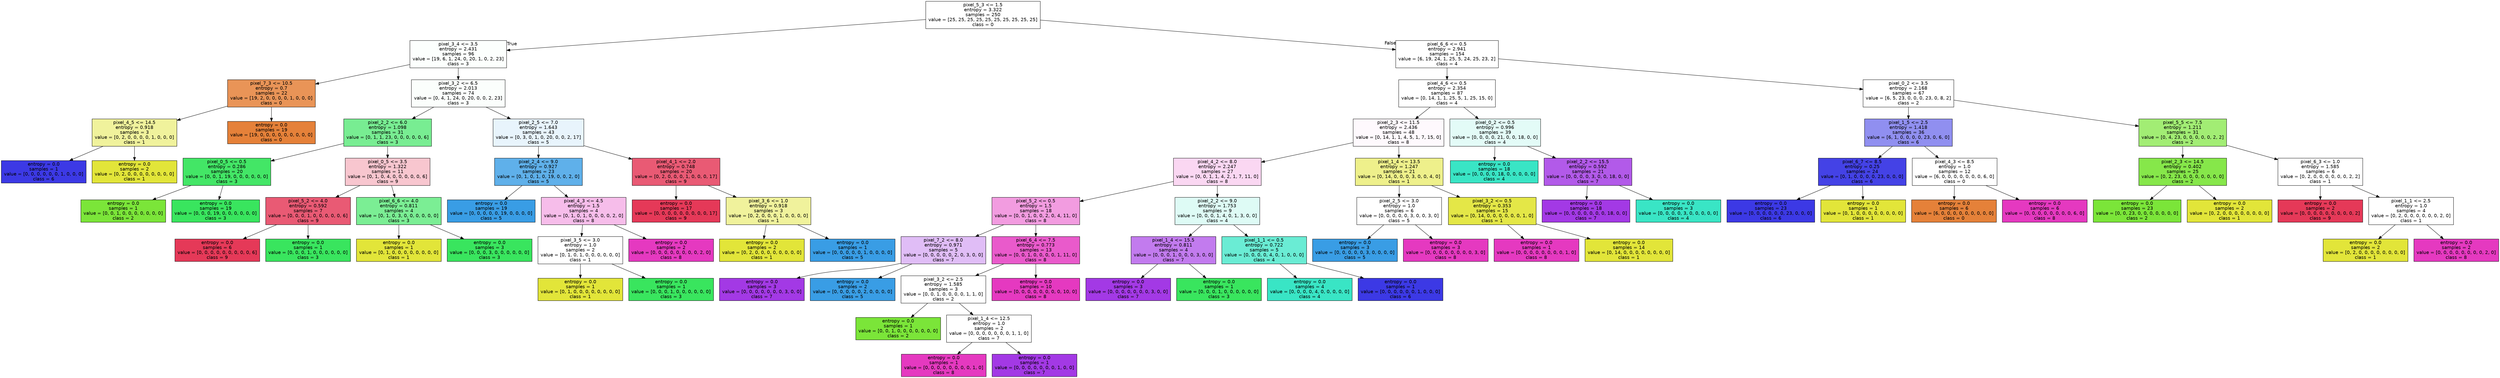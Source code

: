 digraph Tree {
node [shape=box, style="filled", color="black", fontname="helvetica"] ;
edge [fontname="helvetica"] ;
0 [label="pixel_5_3 <= 1.5\nentropy = 3.322\nsamples = 250\nvalue = [25, 25, 25, 25, 25, 25, 25, 25, 25, 25]\nclass = 0", fillcolor="#ffffff"] ;
1 [label="pixel_3_4 <= 3.5\nentropy = 2.431\nsamples = 96\nvalue = [19, 6, 1, 24, 0, 20, 1, 0, 2, 23]\nclass = 3", fillcolor="#fcfffd"] ;
0 -> 1 [labeldistance=2.5, labelangle=45, headlabel="True"] ;
2 [label="pixel_7_3 <= 10.5\nentropy = 0.7\nsamples = 22\nvalue = [19, 2, 0, 0, 0, 0, 1, 0, 0, 0]\nclass = 0", fillcolor="#e99457"] ;
1 -> 2 ;
3 [label="pixel_4_5 <= 14.5\nentropy = 0.918\nsamples = 3\nvalue = [0, 2, 0, 0, 0, 0, 1, 0, 0, 0]\nclass = 1", fillcolor="#f0f29c"] ;
2 -> 3 ;
4 [label="entropy = 0.0\nsamples = 1\nvalue = [0, 0, 0, 0, 0, 0, 1, 0, 0, 0]\nclass = 6", fillcolor="#3c39e5"] ;
3 -> 4 ;
5 [label="entropy = 0.0\nsamples = 2\nvalue = [0, 2, 0, 0, 0, 0, 0, 0, 0, 0]\nclass = 1", fillcolor="#e2e539"] ;
3 -> 5 ;
6 [label="entropy = 0.0\nsamples = 19\nvalue = [19, 0, 0, 0, 0, 0, 0, 0, 0, 0]\nclass = 0", fillcolor="#e58139"] ;
2 -> 6 ;
7 [label="pixel_3_2 <= 6.5\nentropy = 2.013\nsamples = 74\nvalue = [0, 4, 1, 24, 0, 20, 0, 0, 2, 23]\nclass = 3", fillcolor="#fbfefc"] ;
1 -> 7 ;
8 [label="pixel_2_2 <= 6.0\nentropy = 1.098\nsamples = 31\nvalue = [0, 1, 1, 23, 0, 0, 0, 0, 0, 6]\nclass = 3", fillcolor="#78ed92"] ;
7 -> 8 ;
9 [label="pixel_0_5 <= 0.5\nentropy = 0.286\nsamples = 20\nvalue = [0, 0, 1, 19, 0, 0, 0, 0, 0, 0]\nclass = 3", fillcolor="#43e666"] ;
8 -> 9 ;
10 [label="entropy = 0.0\nsamples = 1\nvalue = [0, 0, 1, 0, 0, 0, 0, 0, 0, 0]\nclass = 2", fillcolor="#7be539"] ;
9 -> 10 ;
11 [label="entropy = 0.0\nsamples = 19\nvalue = [0, 0, 0, 19, 0, 0, 0, 0, 0, 0]\nclass = 3", fillcolor="#39e55e"] ;
9 -> 11 ;
12 [label="pixel_0_5 <= 3.5\nentropy = 1.322\nsamples = 11\nvalue = [0, 1, 0, 4, 0, 0, 0, 0, 0, 6]\nclass = 9", fillcolor="#f8c6cf"] ;
8 -> 12 ;
13 [label="pixel_5_2 <= 4.0\nentropy = 0.592\nsamples = 7\nvalue = [0, 0, 0, 1, 0, 0, 0, 0, 0, 6]\nclass = 9", fillcolor="#e95a74"] ;
12 -> 13 ;
14 [label="entropy = 0.0\nsamples = 6\nvalue = [0, 0, 0, 0, 0, 0, 0, 0, 0, 6]\nclass = 9", fillcolor="#e53958"] ;
13 -> 14 ;
15 [label="entropy = 0.0\nsamples = 1\nvalue = [0, 0, 0, 1, 0, 0, 0, 0, 0, 0]\nclass = 3", fillcolor="#39e55e"] ;
13 -> 15 ;
16 [label="pixel_6_6 <= 4.0\nentropy = 0.811\nsamples = 4\nvalue = [0, 1, 0, 3, 0, 0, 0, 0, 0, 0]\nclass = 3", fillcolor="#7bee94"] ;
12 -> 16 ;
17 [label="entropy = 0.0\nsamples = 1\nvalue = [0, 1, 0, 0, 0, 0, 0, 0, 0, 0]\nclass = 1", fillcolor="#e2e539"] ;
16 -> 17 ;
18 [label="entropy = 0.0\nsamples = 3\nvalue = [0, 0, 0, 3, 0, 0, 0, 0, 0, 0]\nclass = 3", fillcolor="#39e55e"] ;
16 -> 18 ;
19 [label="pixel_2_5 <= 7.0\nentropy = 1.643\nsamples = 43\nvalue = [0, 3, 0, 1, 0, 20, 0, 0, 2, 17]\nclass = 5", fillcolor="#e8f4fc"] ;
7 -> 19 ;
20 [label="pixel_2_4 <= 9.0\nentropy = 0.927\nsamples = 23\nvalue = [0, 1, 0, 1, 0, 19, 0, 0, 2, 0]\nclass = 5", fillcolor="#5fb0ea"] ;
19 -> 20 ;
21 [label="entropy = 0.0\nsamples = 19\nvalue = [0, 0, 0, 0, 0, 19, 0, 0, 0, 0]\nclass = 5", fillcolor="#399de5"] ;
20 -> 21 ;
22 [label="pixel_4_3 <= 4.5\nentropy = 1.5\nsamples = 4\nvalue = [0, 1, 0, 1, 0, 0, 0, 0, 2, 0]\nclass = 8", fillcolor="#f6bdea"] ;
20 -> 22 ;
23 [label="pixel_3_5 <= 3.0\nentropy = 1.0\nsamples = 2\nvalue = [0, 1, 0, 1, 0, 0, 0, 0, 0, 0]\nclass = 1", fillcolor="#ffffff"] ;
22 -> 23 ;
24 [label="entropy = 0.0\nsamples = 1\nvalue = [0, 1, 0, 0, 0, 0, 0, 0, 0, 0]\nclass = 1", fillcolor="#e2e539"] ;
23 -> 24 ;
25 [label="entropy = 0.0\nsamples = 1\nvalue = [0, 0, 0, 1, 0, 0, 0, 0, 0, 0]\nclass = 3", fillcolor="#39e55e"] ;
23 -> 25 ;
26 [label="entropy = 0.0\nsamples = 2\nvalue = [0, 0, 0, 0, 0, 0, 0, 0, 2, 0]\nclass = 8", fillcolor="#e539c0"] ;
22 -> 26 ;
27 [label="pixel_4_1 <= 2.0\nentropy = 0.748\nsamples = 20\nvalue = [0, 2, 0, 0, 0, 1, 0, 0, 0, 17]\nclass = 9", fillcolor="#e95a74"] ;
19 -> 27 ;
28 [label="entropy = 0.0\nsamples = 17\nvalue = [0, 0, 0, 0, 0, 0, 0, 0, 0, 17]\nclass = 9", fillcolor="#e53958"] ;
27 -> 28 ;
29 [label="pixel_3_6 <= 1.0\nentropy = 0.918\nsamples = 3\nvalue = [0, 2, 0, 0, 0, 1, 0, 0, 0, 0]\nclass = 1", fillcolor="#f0f29c"] ;
27 -> 29 ;
30 [label="entropy = 0.0\nsamples = 2\nvalue = [0, 2, 0, 0, 0, 0, 0, 0, 0, 0]\nclass = 1", fillcolor="#e2e539"] ;
29 -> 30 ;
31 [label="entropy = 0.0\nsamples = 1\nvalue = [0, 0, 0, 0, 0, 1, 0, 0, 0, 0]\nclass = 5", fillcolor="#399de5"] ;
29 -> 31 ;
32 [label="pixel_6_6 <= 0.5\nentropy = 2.941\nsamples = 154\nvalue = [6, 19, 24, 1, 25, 5, 24, 25, 23, 2]\nclass = 4", fillcolor="#ffffff"] ;
0 -> 32 [labeldistance=2.5, labelangle=-45, headlabel="False"] ;
33 [label="pixel_4_6 <= 0.5\nentropy = 2.354\nsamples = 87\nvalue = [0, 14, 1, 1, 25, 5, 1, 25, 15, 0]\nclass = 4", fillcolor="#ffffff"] ;
32 -> 33 ;
34 [label="pixel_2_3 <= 11.5\nentropy = 2.436\nsamples = 48\nvalue = [0, 14, 1, 1, 4, 5, 1, 7, 15, 0]\nclass = 8", fillcolor="#fef9fd"] ;
33 -> 34 ;
35 [label="pixel_4_2 <= 8.0\nentropy = 2.247\nsamples = 27\nvalue = [0, 0, 1, 1, 4, 2, 1, 7, 11, 0]\nclass = 8", fillcolor="#fad7f2"] ;
34 -> 35 ;
36 [label="pixel_5_2 <= 0.5\nentropy = 1.5\nsamples = 18\nvalue = [0, 0, 1, 0, 0, 2, 0, 4, 11, 0]\nclass = 8", fillcolor="#f29ce0"] ;
35 -> 36 ;
37 [label="pixel_7_2 <= 8.0\nentropy = 0.971\nsamples = 5\nvalue = [0, 0, 0, 0, 0, 2, 0, 3, 0, 0]\nclass = 7", fillcolor="#e0bdf6"] ;
36 -> 37 ;
38 [label="entropy = 0.0\nsamples = 3\nvalue = [0, 0, 0, 0, 0, 0, 0, 3, 0, 0]\nclass = 7", fillcolor="#a339e5"] ;
37 -> 38 ;
39 [label="entropy = 0.0\nsamples = 2\nvalue = [0, 0, 0, 0, 0, 2, 0, 0, 0, 0]\nclass = 5", fillcolor="#399de5"] ;
37 -> 39 ;
40 [label="pixel_6_4 <= 7.5\nentropy = 0.773\nsamples = 13\nvalue = [0, 0, 1, 0, 0, 0, 0, 1, 11, 0]\nclass = 8", fillcolor="#e95acb"] ;
36 -> 40 ;
41 [label="pixel_3_2 <= 2.5\nentropy = 1.585\nsamples = 3\nvalue = [0, 0, 1, 0, 0, 0, 0, 1, 1, 0]\nclass = 2", fillcolor="#ffffff"] ;
40 -> 41 ;
42 [label="entropy = 0.0\nsamples = 1\nvalue = [0, 0, 1, 0, 0, 0, 0, 0, 0, 0]\nclass = 2", fillcolor="#7be539"] ;
41 -> 42 ;
43 [label="pixel_1_4 <= 12.5\nentropy = 1.0\nsamples = 2\nvalue = [0, 0, 0, 0, 0, 0, 0, 1, 1, 0]\nclass = 7", fillcolor="#ffffff"] ;
41 -> 43 ;
44 [label="entropy = 0.0\nsamples = 1\nvalue = [0, 0, 0, 0, 0, 0, 0, 0, 1, 0]\nclass = 8", fillcolor="#e539c0"] ;
43 -> 44 ;
45 [label="entropy = 0.0\nsamples = 1\nvalue = [0, 0, 0, 0, 0, 0, 0, 1, 0, 0]\nclass = 7", fillcolor="#a339e5"] ;
43 -> 45 ;
46 [label="entropy = 0.0\nsamples = 10\nvalue = [0, 0, 0, 0, 0, 0, 0, 0, 10, 0]\nclass = 8", fillcolor="#e539c0"] ;
40 -> 46 ;
47 [label="pixel_2_2 <= 9.0\nentropy = 1.753\nsamples = 9\nvalue = [0, 0, 0, 1, 4, 0, 1, 3, 0, 0]\nclass = 4", fillcolor="#defbf5"] ;
35 -> 47 ;
48 [label="pixel_1_4 <= 15.5\nentropy = 0.811\nsamples = 4\nvalue = [0, 0, 0, 1, 0, 0, 0, 3, 0, 0]\nclass = 7", fillcolor="#c27bee"] ;
47 -> 48 ;
49 [label="entropy = 0.0\nsamples = 3\nvalue = [0, 0, 0, 0, 0, 0, 0, 3, 0, 0]\nclass = 7", fillcolor="#a339e5"] ;
48 -> 49 ;
50 [label="entropy = 0.0\nsamples = 1\nvalue = [0, 0, 0, 1, 0, 0, 0, 0, 0, 0]\nclass = 3", fillcolor="#39e55e"] ;
48 -> 50 ;
51 [label="pixel_1_1 <= 0.5\nentropy = 0.722\nsamples = 5\nvalue = [0, 0, 0, 0, 4, 0, 1, 0, 0, 0]\nclass = 4", fillcolor="#6aecd4"] ;
47 -> 51 ;
52 [label="entropy = 0.0\nsamples = 4\nvalue = [0, 0, 0, 0, 4, 0, 0, 0, 0, 0]\nclass = 4", fillcolor="#39e5c5"] ;
51 -> 52 ;
53 [label="entropy = 0.0\nsamples = 1\nvalue = [0, 0, 0, 0, 0, 0, 1, 0, 0, 0]\nclass = 6", fillcolor="#3c39e5"] ;
51 -> 53 ;
54 [label="pixel_1_4 <= 13.5\nentropy = 1.247\nsamples = 21\nvalue = [0, 14, 0, 0, 0, 3, 0, 0, 4, 0]\nclass = 1", fillcolor="#eef08b"] ;
34 -> 54 ;
55 [label="pixel_2_5 <= 3.0\nentropy = 1.0\nsamples = 6\nvalue = [0, 0, 0, 0, 0, 3, 0, 0, 3, 0]\nclass = 5", fillcolor="#ffffff"] ;
54 -> 55 ;
56 [label="entropy = 0.0\nsamples = 3\nvalue = [0, 0, 0, 0, 0, 3, 0, 0, 0, 0]\nclass = 5", fillcolor="#399de5"] ;
55 -> 56 ;
57 [label="entropy = 0.0\nsamples = 3\nvalue = [0, 0, 0, 0, 0, 0, 0, 0, 3, 0]\nclass = 8", fillcolor="#e539c0"] ;
55 -> 57 ;
58 [label="pixel_3_2 <= 0.5\nentropy = 0.353\nsamples = 15\nvalue = [0, 14, 0, 0, 0, 0, 0, 0, 1, 0]\nclass = 1", fillcolor="#e4e747"] ;
54 -> 58 ;
59 [label="entropy = 0.0\nsamples = 1\nvalue = [0, 0, 0, 0, 0, 0, 0, 0, 1, 0]\nclass = 8", fillcolor="#e539c0"] ;
58 -> 59 ;
60 [label="entropy = 0.0\nsamples = 14\nvalue = [0, 14, 0, 0, 0, 0, 0, 0, 0, 0]\nclass = 1", fillcolor="#e2e539"] ;
58 -> 60 ;
61 [label="pixel_0_2 <= 0.5\nentropy = 0.996\nsamples = 39\nvalue = [0, 0, 0, 0, 21, 0, 0, 18, 0, 0]\nclass = 4", fillcolor="#e3fbf7"] ;
33 -> 61 ;
62 [label="entropy = 0.0\nsamples = 18\nvalue = [0, 0, 0, 0, 18, 0, 0, 0, 0, 0]\nclass = 4", fillcolor="#39e5c5"] ;
61 -> 62 ;
63 [label="pixel_2_2 <= 15.5\nentropy = 0.592\nsamples = 21\nvalue = [0, 0, 0, 0, 3, 0, 0, 18, 0, 0]\nclass = 7", fillcolor="#b25ae9"] ;
61 -> 63 ;
64 [label="entropy = 0.0\nsamples = 18\nvalue = [0, 0, 0, 0, 0, 0, 0, 18, 0, 0]\nclass = 7", fillcolor="#a339e5"] ;
63 -> 64 ;
65 [label="entropy = 0.0\nsamples = 3\nvalue = [0, 0, 0, 0, 3, 0, 0, 0, 0, 0]\nclass = 4", fillcolor="#39e5c5"] ;
63 -> 65 ;
66 [label="pixel_0_2 <= 3.5\nentropy = 2.168\nsamples = 67\nvalue = [6, 5, 23, 0, 0, 0, 23, 0, 8, 2]\nclass = 2", fillcolor="#ffffff"] ;
32 -> 66 ;
67 [label="pixel_1_5 <= 2.5\nentropy = 1.418\nsamples = 36\nvalue = [6, 1, 0, 0, 0, 0, 23, 0, 6, 0]\nclass = 6", fillcolor="#908ff0"] ;
66 -> 67 ;
68 [label="pixel_6_7 <= 8.5\nentropy = 0.25\nsamples = 24\nvalue = [0, 1, 0, 0, 0, 0, 23, 0, 0, 0]\nclass = 6", fillcolor="#4442e6"] ;
67 -> 68 ;
69 [label="entropy = 0.0\nsamples = 23\nvalue = [0, 0, 0, 0, 0, 0, 23, 0, 0, 0]\nclass = 6", fillcolor="#3c39e5"] ;
68 -> 69 ;
70 [label="entropy = 0.0\nsamples = 1\nvalue = [0, 1, 0, 0, 0, 0, 0, 0, 0, 0]\nclass = 1", fillcolor="#e2e539"] ;
68 -> 70 ;
71 [label="pixel_4_3 <= 8.5\nentropy = 1.0\nsamples = 12\nvalue = [6, 0, 0, 0, 0, 0, 0, 0, 6, 0]\nclass = 0", fillcolor="#ffffff"] ;
67 -> 71 ;
72 [label="entropy = 0.0\nsamples = 6\nvalue = [6, 0, 0, 0, 0, 0, 0, 0, 0, 0]\nclass = 0", fillcolor="#e58139"] ;
71 -> 72 ;
73 [label="entropy = 0.0\nsamples = 6\nvalue = [0, 0, 0, 0, 0, 0, 0, 0, 6, 0]\nclass = 8", fillcolor="#e539c0"] ;
71 -> 73 ;
74 [label="pixel_5_5 <= 7.5\nentropy = 1.211\nsamples = 31\nvalue = [0, 4, 23, 0, 0, 0, 0, 0, 2, 2]\nclass = 2", fillcolor="#a2ed74"] ;
66 -> 74 ;
75 [label="pixel_2_3 <= 14.5\nentropy = 0.402\nsamples = 25\nvalue = [0, 2, 23, 0, 0, 0, 0, 0, 0, 0]\nclass = 2", fillcolor="#86e74a"] ;
74 -> 75 ;
76 [label="entropy = 0.0\nsamples = 23\nvalue = [0, 0, 23, 0, 0, 0, 0, 0, 0, 0]\nclass = 2", fillcolor="#7be539"] ;
75 -> 76 ;
77 [label="entropy = 0.0\nsamples = 2\nvalue = [0, 2, 0, 0, 0, 0, 0, 0, 0, 0]\nclass = 1", fillcolor="#e2e539"] ;
75 -> 77 ;
78 [label="pixel_6_3 <= 1.0\nentropy = 1.585\nsamples = 6\nvalue = [0, 2, 0, 0, 0, 0, 0, 0, 2, 2]\nclass = 1", fillcolor="#ffffff"] ;
74 -> 78 ;
79 [label="entropy = 0.0\nsamples = 2\nvalue = [0, 0, 0, 0, 0, 0, 0, 0, 0, 2]\nclass = 9", fillcolor="#e53958"] ;
78 -> 79 ;
80 [label="pixel_1_1 <= 2.5\nentropy = 1.0\nsamples = 4\nvalue = [0, 2, 0, 0, 0, 0, 0, 0, 2, 0]\nclass = 1", fillcolor="#ffffff"] ;
78 -> 80 ;
81 [label="entropy = 0.0\nsamples = 2\nvalue = [0, 2, 0, 0, 0, 0, 0, 0, 0, 0]\nclass = 1", fillcolor="#e2e539"] ;
80 -> 81 ;
82 [label="entropy = 0.0\nsamples = 2\nvalue = [0, 0, 0, 0, 0, 0, 0, 0, 2, 0]\nclass = 8", fillcolor="#e539c0"] ;
80 -> 82 ;
}